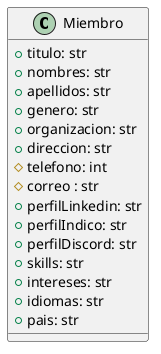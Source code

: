 @startuml
class Miembro{
  +titulo: str
  +nombres: str
  +apellidos: str
  +genero: str
  +organizacion: str
  +direccion: str  
  #telefono: int
  #correo : str
  +perfilLinkedin: str
  +perfilIndico: str
  +perfilDiscord: str
  +skills: str
  +intereses: str
  +idiomas: str
  +pais: str
}
@enduml
